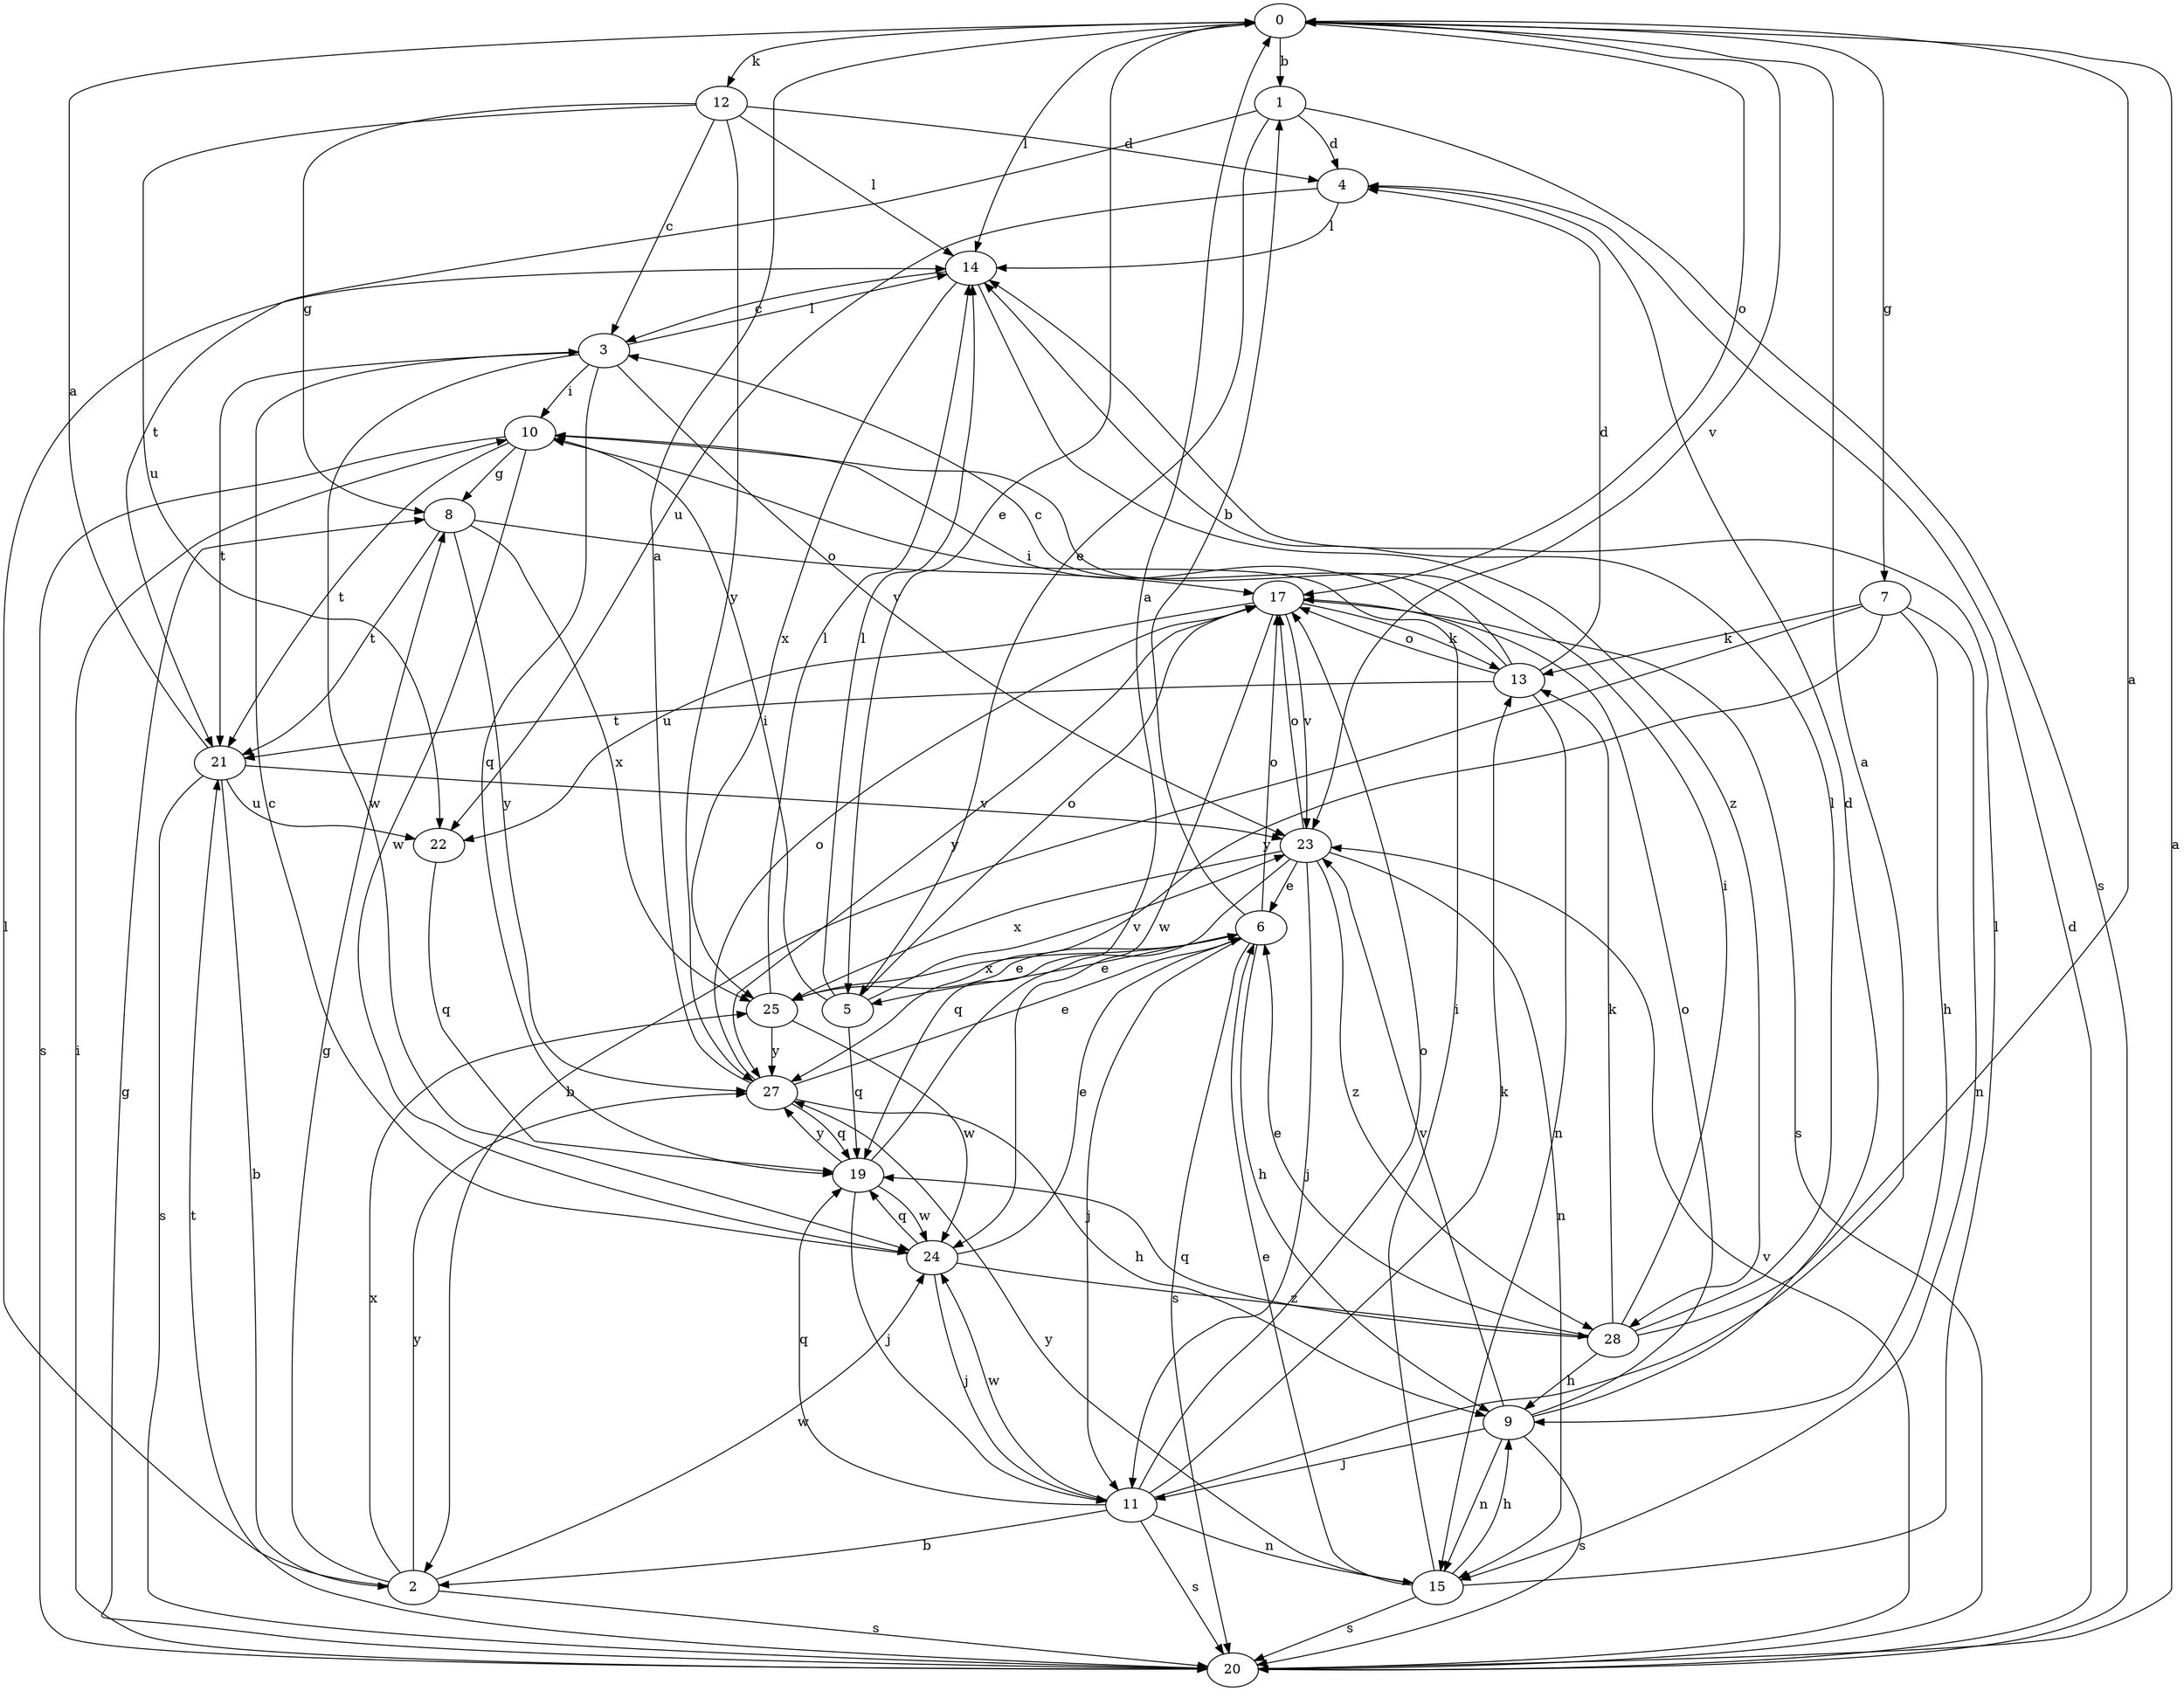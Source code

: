 strict digraph  {
0;
1;
2;
3;
4;
5;
6;
7;
8;
9;
10;
11;
12;
13;
14;
15;
17;
19;
20;
21;
22;
23;
24;
25;
27;
28;
0 -> 1  [label=b];
0 -> 5  [label=e];
0 -> 7  [label=g];
0 -> 12  [label=k];
0 -> 14  [label=l];
0 -> 17  [label=o];
0 -> 23  [label=v];
1 -> 4  [label=d];
1 -> 5  [label=e];
1 -> 20  [label=s];
1 -> 21  [label=t];
2 -> 8  [label=g];
2 -> 14  [label=l];
2 -> 20  [label=s];
2 -> 24  [label=w];
2 -> 25  [label=x];
2 -> 27  [label=y];
3 -> 10  [label=i];
3 -> 14  [label=l];
3 -> 19  [label=q];
3 -> 21  [label=t];
3 -> 23  [label=v];
3 -> 24  [label=w];
4 -> 14  [label=l];
4 -> 22  [label=u];
5 -> 10  [label=i];
5 -> 14  [label=l];
5 -> 17  [label=o];
5 -> 19  [label=q];
5 -> 23  [label=v];
6 -> 1  [label=b];
6 -> 5  [label=e];
6 -> 9  [label=h];
6 -> 11  [label=j];
6 -> 17  [label=o];
6 -> 20  [label=s];
6 -> 25  [label=x];
7 -> 2  [label=b];
7 -> 9  [label=h];
7 -> 13  [label=k];
7 -> 15  [label=n];
7 -> 27  [label=y];
8 -> 17  [label=o];
8 -> 21  [label=t];
8 -> 25  [label=x];
8 -> 27  [label=y];
9 -> 4  [label=d];
9 -> 11  [label=j];
9 -> 15  [label=n];
9 -> 17  [label=o];
9 -> 20  [label=s];
9 -> 23  [label=v];
10 -> 8  [label=g];
10 -> 20  [label=s];
10 -> 21  [label=t];
10 -> 24  [label=w];
11 -> 0  [label=a];
11 -> 2  [label=b];
11 -> 13  [label=k];
11 -> 15  [label=n];
11 -> 17  [label=o];
11 -> 19  [label=q];
11 -> 20  [label=s];
11 -> 24  [label=w];
12 -> 3  [label=c];
12 -> 4  [label=d];
12 -> 8  [label=g];
12 -> 14  [label=l];
12 -> 22  [label=u];
12 -> 27  [label=y];
13 -> 3  [label=c];
13 -> 4  [label=d];
13 -> 10  [label=i];
13 -> 15  [label=n];
13 -> 17  [label=o];
13 -> 21  [label=t];
14 -> 3  [label=c];
14 -> 25  [label=x];
14 -> 28  [label=z];
15 -> 6  [label=e];
15 -> 9  [label=h];
15 -> 10  [label=i];
15 -> 14  [label=l];
15 -> 20  [label=s];
15 -> 27  [label=y];
17 -> 13  [label=k];
17 -> 20  [label=s];
17 -> 22  [label=u];
17 -> 23  [label=v];
17 -> 24  [label=w];
17 -> 27  [label=y];
19 -> 0  [label=a];
19 -> 11  [label=j];
19 -> 24  [label=w];
19 -> 27  [label=y];
20 -> 0  [label=a];
20 -> 4  [label=d];
20 -> 8  [label=g];
20 -> 10  [label=i];
20 -> 21  [label=t];
20 -> 23  [label=v];
21 -> 0  [label=a];
21 -> 2  [label=b];
21 -> 20  [label=s];
21 -> 22  [label=u];
21 -> 23  [label=v];
22 -> 19  [label=q];
23 -> 6  [label=e];
23 -> 11  [label=j];
23 -> 15  [label=n];
23 -> 17  [label=o];
23 -> 19  [label=q];
23 -> 25  [label=x];
23 -> 28  [label=z];
24 -> 3  [label=c];
24 -> 6  [label=e];
24 -> 11  [label=j];
24 -> 19  [label=q];
24 -> 28  [label=z];
25 -> 6  [label=e];
25 -> 14  [label=l];
25 -> 24  [label=w];
25 -> 27  [label=y];
27 -> 0  [label=a];
27 -> 6  [label=e];
27 -> 9  [label=h];
27 -> 17  [label=o];
27 -> 19  [label=q];
28 -> 0  [label=a];
28 -> 6  [label=e];
28 -> 9  [label=h];
28 -> 10  [label=i];
28 -> 13  [label=k];
28 -> 14  [label=l];
28 -> 19  [label=q];
}
